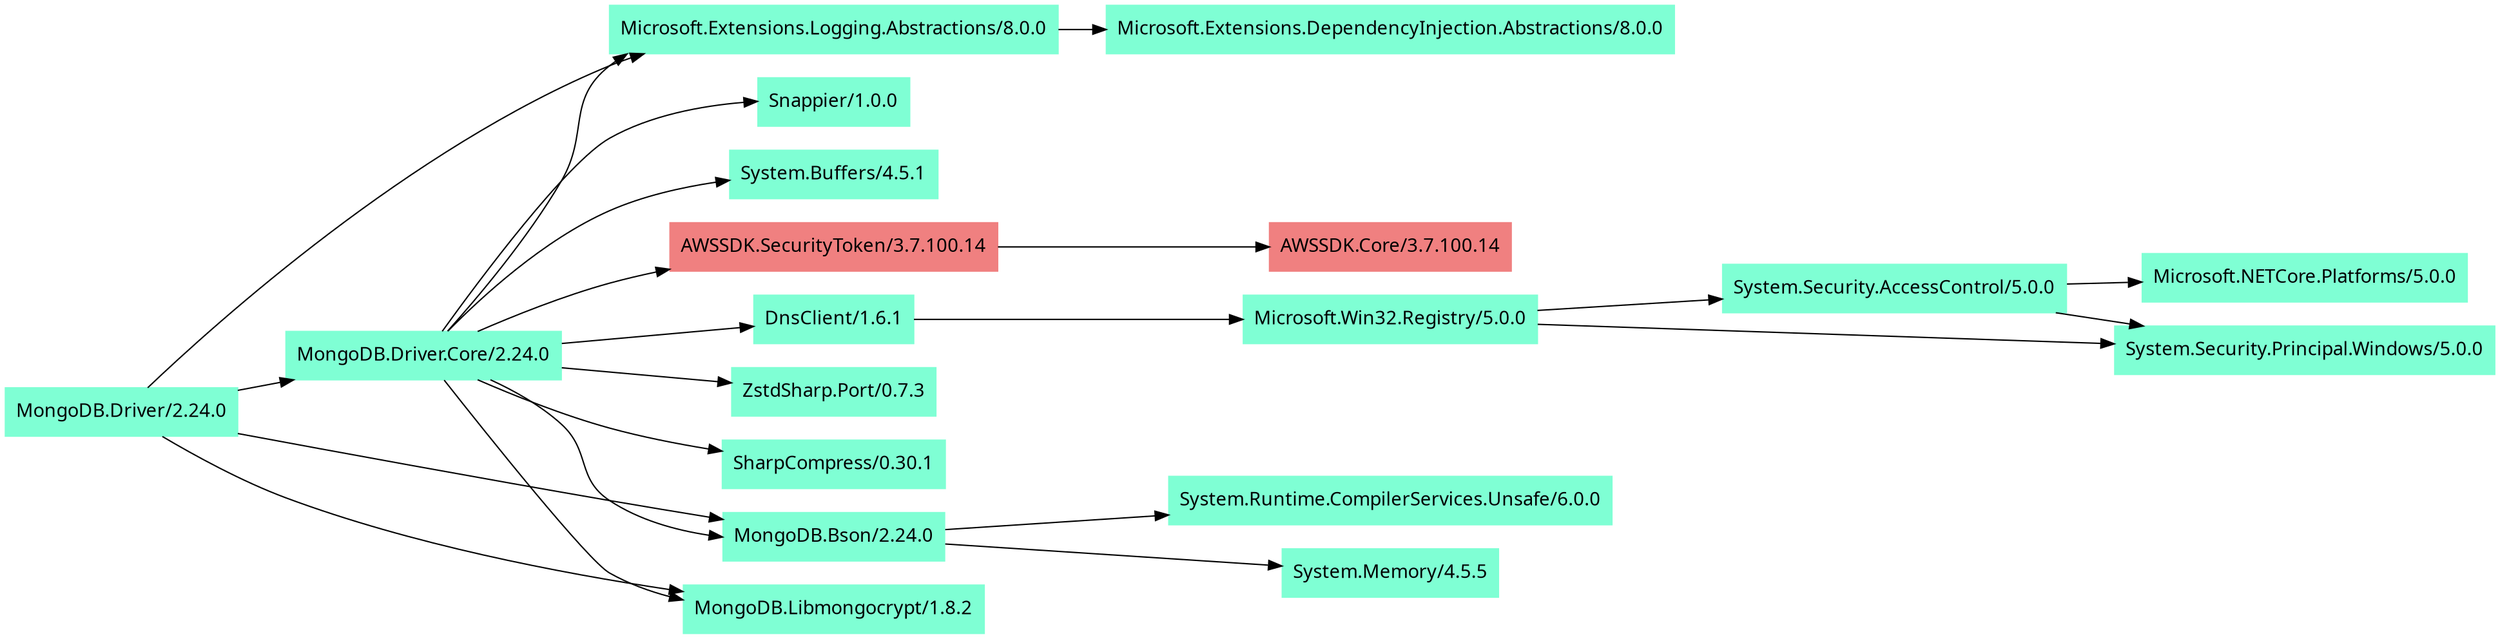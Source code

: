 ﻿# Generated by https://github.com/0xced/Chisel
digraph
{
  rankdir=LR
  node [ fontname = "Segoe UI, sans-serif", shape = box, style = filled, color = aquamarine ]

  "AWSSDK.Core/3.7.100.14" [ color = lightcoral ]
  "AWSSDK.SecurityToken/3.7.100.14" [ color = lightcoral ]
  "DnsClient/1.6.1"
  "Microsoft.Extensions.DependencyInjection.Abstractions/8.0.0"
  "Microsoft.Extensions.Logging.Abstractions/8.0.0"
  "Microsoft.NETCore.Platforms/5.0.0"
  "Microsoft.Win32.Registry/5.0.0"
  "MongoDB.Bson/2.24.0"
  "MongoDB.Driver.Core/2.24.0"
  "MongoDB.Driver/2.24.0"
  "MongoDB.Libmongocrypt/1.8.2"
  "SharpCompress/0.30.1"
  "Snappier/1.0.0"
  "System.Buffers/4.5.1"
  "System.Memory/4.5.5"
  "System.Runtime.CompilerServices.Unsafe/6.0.0"
  "System.Security.AccessControl/5.0.0"
  "System.Security.Principal.Windows/5.0.0"
  "ZstdSharp.Port/0.7.3"

  "AWSSDK.SecurityToken/3.7.100.14" -> "AWSSDK.Core/3.7.100.14"
  "DnsClient/1.6.1" -> "Microsoft.Win32.Registry/5.0.0"
  "Microsoft.Extensions.Logging.Abstractions/8.0.0" -> "Microsoft.Extensions.DependencyInjection.Abstractions/8.0.0"
  "Microsoft.Win32.Registry/5.0.0" -> "System.Security.AccessControl/5.0.0"
  "Microsoft.Win32.Registry/5.0.0" -> "System.Security.Principal.Windows/5.0.0"
  "MongoDB.Bson/2.24.0" -> "System.Memory/4.5.5"
  "MongoDB.Bson/2.24.0" -> "System.Runtime.CompilerServices.Unsafe/6.0.0"
  "MongoDB.Driver.Core/2.24.0" -> "AWSSDK.SecurityToken/3.7.100.14"
  "MongoDB.Driver.Core/2.24.0" -> "DnsClient/1.6.1"
  "MongoDB.Driver.Core/2.24.0" -> "Microsoft.Extensions.Logging.Abstractions/8.0.0"
  "MongoDB.Driver.Core/2.24.0" -> "MongoDB.Bson/2.24.0"
  "MongoDB.Driver.Core/2.24.0" -> "MongoDB.Libmongocrypt/1.8.2"
  "MongoDB.Driver.Core/2.24.0" -> "SharpCompress/0.30.1"
  "MongoDB.Driver.Core/2.24.0" -> "Snappier/1.0.0"
  "MongoDB.Driver.Core/2.24.0" -> "System.Buffers/4.5.1"
  "MongoDB.Driver.Core/2.24.0" -> "ZstdSharp.Port/0.7.3"
  "MongoDB.Driver/2.24.0" -> "Microsoft.Extensions.Logging.Abstractions/8.0.0"
  "MongoDB.Driver/2.24.0" -> "MongoDB.Bson/2.24.0"
  "MongoDB.Driver/2.24.0" -> "MongoDB.Driver.Core/2.24.0"
  "MongoDB.Driver/2.24.0" -> "MongoDB.Libmongocrypt/1.8.2"
  "System.Security.AccessControl/5.0.0" -> "Microsoft.NETCore.Platforms/5.0.0"
  "System.Security.AccessControl/5.0.0" -> "System.Security.Principal.Windows/5.0.0"
}
